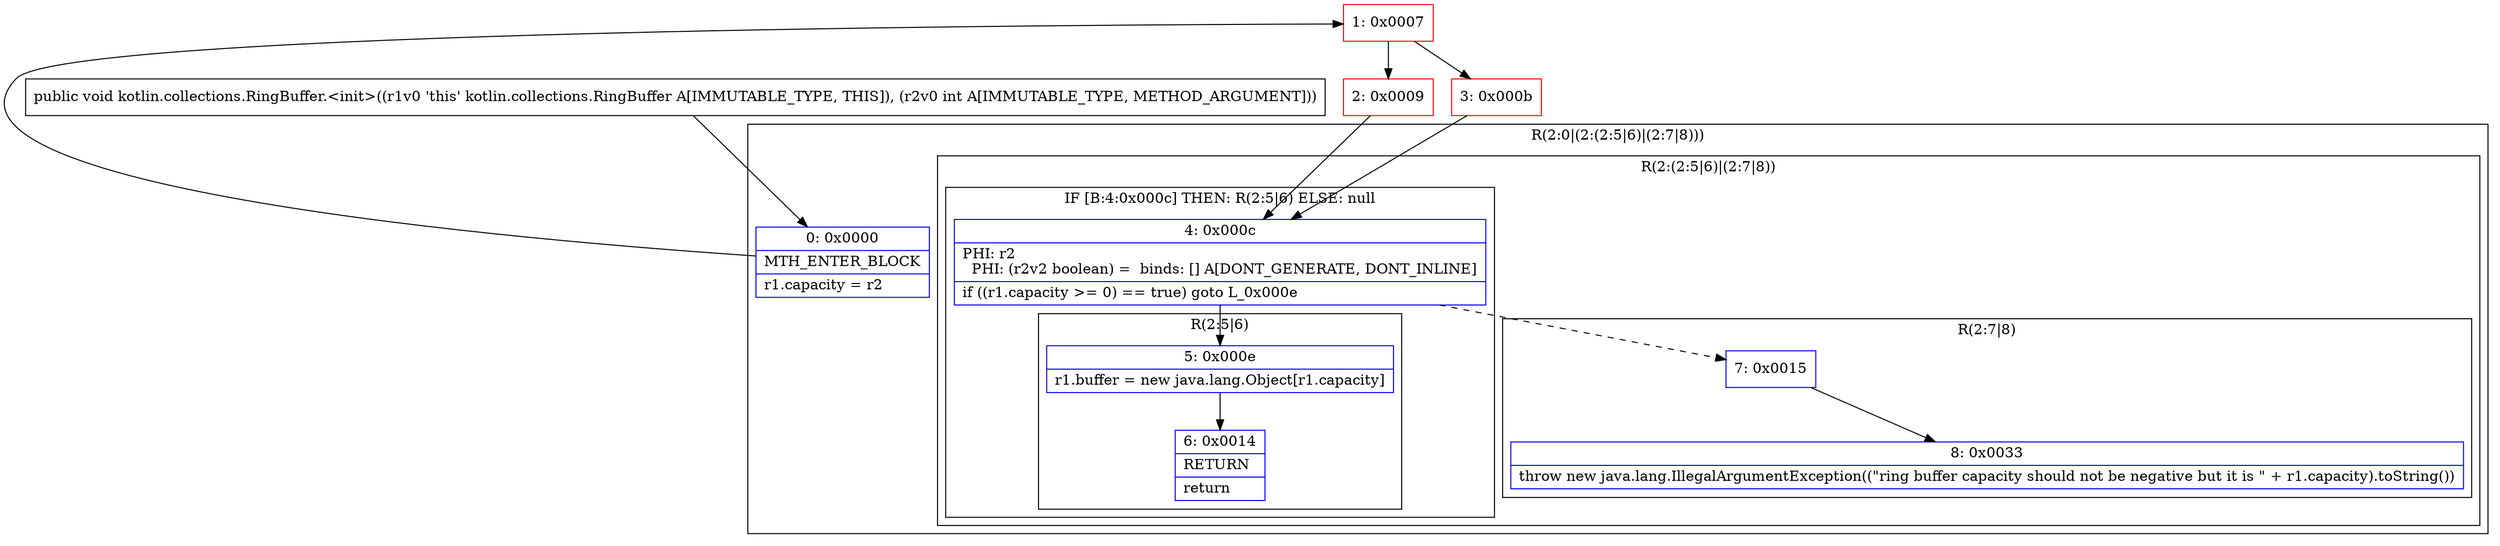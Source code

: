 digraph "CFG forkotlin.collections.RingBuffer.\<init\>(I)V" {
subgraph cluster_Region_1394741593 {
label = "R(2:0|(2:(2:5|6)|(2:7|8)))";
node [shape=record,color=blue];
Node_0 [shape=record,label="{0\:\ 0x0000|MTH_ENTER_BLOCK\l|r1.capacity = r2\l}"];
subgraph cluster_Region_632476753 {
label = "R(2:(2:5|6)|(2:7|8))";
node [shape=record,color=blue];
subgraph cluster_IfRegion_1948676297 {
label = "IF [B:4:0x000c] THEN: R(2:5|6) ELSE: null";
node [shape=record,color=blue];
Node_4 [shape=record,label="{4\:\ 0x000c|PHI: r2 \l  PHI: (r2v2 boolean) =  binds: [] A[DONT_GENERATE, DONT_INLINE]\l|if ((r1.capacity \>= 0) == true) goto L_0x000e\l}"];
subgraph cluster_Region_688185611 {
label = "R(2:5|6)";
node [shape=record,color=blue];
Node_5 [shape=record,label="{5\:\ 0x000e|r1.buffer = new java.lang.Object[r1.capacity]\l}"];
Node_6 [shape=record,label="{6\:\ 0x0014|RETURN\l|return\l}"];
}
}
subgraph cluster_Region_1785693611 {
label = "R(2:7|8)";
node [shape=record,color=blue];
Node_7 [shape=record,label="{7\:\ 0x0015}"];
Node_8 [shape=record,label="{8\:\ 0x0033|throw new java.lang.IllegalArgumentException((\"ring buffer capacity should not be negative but it is \" + r1.capacity).toString())\l}"];
}
}
}
Node_1 [shape=record,color=red,label="{1\:\ 0x0007}"];
Node_2 [shape=record,color=red,label="{2\:\ 0x0009}"];
Node_3 [shape=record,color=red,label="{3\:\ 0x000b}"];
MethodNode[shape=record,label="{public void kotlin.collections.RingBuffer.\<init\>((r1v0 'this' kotlin.collections.RingBuffer A[IMMUTABLE_TYPE, THIS]), (r2v0 int A[IMMUTABLE_TYPE, METHOD_ARGUMENT])) }"];
MethodNode -> Node_0;
Node_0 -> Node_1;
Node_4 -> Node_5;
Node_4 -> Node_7[style=dashed];
Node_5 -> Node_6;
Node_7 -> Node_8;
Node_1 -> Node_2;
Node_1 -> Node_3;
Node_2 -> Node_4;
Node_3 -> Node_4;
}

